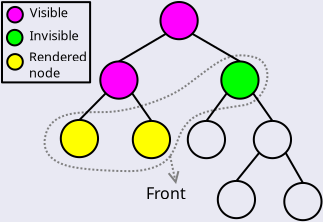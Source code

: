 <?xml version="1.0" encoding="UTF-8"?>
<dia:diagram xmlns:dia="http://www.lysator.liu.se/~alla/dia/">
  <dia:layer name="Background" visible="true" active="true">
    <dia:object type="Standard - Beziergon" version="0" id="O0">
      <dia:attribute name="obj_pos">
        <dia:point val="24.55,16.85"/>
      </dia:attribute>
      <dia:attribute name="obj_bb">
        <dia:rectangle val="18.222,11.76;29.466,17.65"/>
      </dia:attribute>
      <dia:attribute name="bez_points">
        <dia:point val="24.55,16.85"/>
        <dia:point val="24.15,17.4"/>
        <dia:point val="23.3,17.6"/>
        <dia:point val="22.55,17.6"/>
        <dia:point val="21.8,17.6"/>
        <dia:point val="20.5,17.55"/>
        <dia:point val="19.7,17.4"/>
        <dia:point val="18.9,17.25"/>
        <dia:point val="18,16.8"/>
        <dia:point val="18.35,15.7"/>
        <dia:point val="18.7,14.6"/>
        <dia:point val="20.05,14.65"/>
        <dia:point val="21.2,14.65"/>
        <dia:point val="22.35,14.65"/>
        <dia:point val="23.692,14.2"/>
        <dia:point val="24.45,13.85"/>
        <dia:point val="25.208,13.5"/>
        <dia:point val="25.5,13.2"/>
        <dia:point val="26.25,12.65"/>
        <dia:point val="27,12.1"/>
        <dia:point val="27.6,11.6"/>
        <dia:point val="28.75,11.9"/>
        <dia:point val="29.9,12.2"/>
        <dia:point val="29.45,14.1"/>
        <dia:point val="28.25,14.3"/>
        <dia:point val="27.05,14.5"/>
        <dia:point val="26,14.55"/>
        <dia:point val="25.45,15.15"/>
        <dia:point val="24.9,15.75"/>
        <dia:point val="24.95,16.3"/>
      </dia:attribute>
      <dia:attribute name="corner_types">
        <dia:enum val="0"/>
        <dia:enum val="0"/>
        <dia:enum val="0"/>
        <dia:enum val="0"/>
        <dia:enum val="0"/>
        <dia:enum val="0"/>
        <dia:enum val="0"/>
        <dia:enum val="0"/>
        <dia:enum val="0"/>
        <dia:enum val="0"/>
        <dia:enum val="0"/>
      </dia:attribute>
      <dia:attribute name="line_color">
        <dia:color val="#7f7f7f"/>
      </dia:attribute>
      <dia:attribute name="show_background">
        <dia:boolean val="false"/>
      </dia:attribute>
      <dia:attribute name="line_style">
        <dia:enum val="4"/>
      </dia:attribute>
    </dia:object>
    <dia:object type="Standard - Line" version="0" id="O1">
      <dia:attribute name="obj_pos">
        <dia:point val="24.342,10.733"/>
      </dia:attribute>
      <dia:attribute name="obj_bb">
        <dia:rectangle val="21.923,10.665;24.41,12.185"/>
      </dia:attribute>
      <dia:attribute name="conn_endpoints">
        <dia:point val="24.342,10.733"/>
        <dia:point val="21.991,12.116"/>
      </dia:attribute>
      <dia:attribute name="numcp">
        <dia:int val="1"/>
      </dia:attribute>
      <dia:connections>
        <dia:connection handle="0" to="O11" connection="5"/>
        <dia:connection handle="1" to="O17" connection="1"/>
      </dia:connections>
    </dia:object>
    <dia:object type="Standard - Line" version="0" id="O2">
      <dia:attribute name="obj_pos">
        <dia:point val="28.041,12.116"/>
      </dia:attribute>
      <dia:attribute name="obj_bb">
        <dia:rectangle val="25.59,10.665;28.11,12.185"/>
      </dia:attribute>
      <dia:attribute name="conn_endpoints">
        <dia:point val="28.041,12.116"/>
        <dia:point val="25.659,10.733"/>
      </dia:attribute>
      <dia:attribute name="numcp">
        <dia:int val="1"/>
      </dia:attribute>
      <dia:connections>
        <dia:connection handle="0" to="O16" connection="1"/>
        <dia:connection handle="1" to="O11" connection="7"/>
      </dia:connections>
    </dia:object>
    <dia:object type="Standard - Line" version="0" id="O3">
      <dia:attribute name="obj_pos">
        <dia:point val="20.016,15.041"/>
      </dia:attribute>
      <dia:attribute name="obj_bb">
        <dia:rectangle val="19.945,13.635;21.404,15.112"/>
      </dia:attribute>
      <dia:attribute name="conn_endpoints">
        <dia:point val="20.016,15.041"/>
        <dia:point val="21.333,13.706"/>
      </dia:attribute>
      <dia:attribute name="numcp">
        <dia:int val="1"/>
      </dia:attribute>
      <dia:connections>
        <dia:connection handle="0" to="O12" connection="1"/>
        <dia:connection handle="1" to="O17" connection="5"/>
      </dia:connections>
    </dia:object>
    <dia:object type="Standard - Line" version="0" id="O4">
      <dia:attribute name="obj_pos">
        <dia:point val="23.616,15.091"/>
      </dia:attribute>
      <dia:attribute name="obj_bb">
        <dia:rectangle val="22.58,13.636;23.686,15.161"/>
      </dia:attribute>
      <dia:attribute name="conn_endpoints">
        <dia:point val="23.616,15.091"/>
        <dia:point val="22.65,13.706"/>
      </dia:attribute>
      <dia:attribute name="numcp">
        <dia:int val="1"/>
      </dia:attribute>
      <dia:connections>
        <dia:connection handle="0" to="O13" connection="1"/>
        <dia:connection handle="1" to="O17" connection="7"/>
      </dia:connections>
    </dia:object>
    <dia:object type="Standard - Line" version="0" id="O5">
      <dia:attribute name="obj_pos">
        <dia:point val="26.366,15.091"/>
      </dia:attribute>
      <dia:attribute name="obj_bb">
        <dia:rectangle val="26.296,13.636;27.453,15.161"/>
      </dia:attribute>
      <dia:attribute name="conn_endpoints">
        <dia:point val="26.366,15.091"/>
        <dia:point val="27.383,13.706"/>
      </dia:attribute>
      <dia:attribute name="numcp">
        <dia:int val="1"/>
      </dia:attribute>
      <dia:connections>
        <dia:connection handle="0" to="O18" connection="1"/>
        <dia:connection handle="1" to="O16" connection="5"/>
      </dia:connections>
    </dia:object>
    <dia:object type="Standard - Line" version="0" id="O6">
      <dia:attribute name="obj_pos">
        <dia:point val="29.666,15.091"/>
      </dia:attribute>
      <dia:attribute name="obj_bb">
        <dia:rectangle val="28.63,13.636;29.736,15.161"/>
      </dia:attribute>
      <dia:attribute name="conn_endpoints">
        <dia:point val="29.666,15.091"/>
        <dia:point val="28.7,13.706"/>
      </dia:attribute>
      <dia:attribute name="numcp">
        <dia:int val="1"/>
      </dia:attribute>
      <dia:connections>
        <dia:connection handle="0" to="O19" connection="1"/>
        <dia:connection handle="1" to="O16" connection="7"/>
      </dia:connections>
    </dia:object>
    <dia:object type="Standard - Line" version="0" id="O7">
      <dia:attribute name="obj_pos">
        <dia:point val="31.191,18.191"/>
      </dia:attribute>
      <dia:attribute name="obj_bb">
        <dia:rectangle val="30.256,16.613;31.259,18.26"/>
      </dia:attribute>
      <dia:attribute name="conn_endpoints">
        <dia:point val="31.191,18.191"/>
        <dia:point val="30.325,16.681"/>
      </dia:attribute>
      <dia:attribute name="numcp">
        <dia:int val="1"/>
      </dia:attribute>
      <dia:connections>
        <dia:connection handle="0" to="O15" connection="1"/>
        <dia:connection handle="1" to="O19" connection="7"/>
      </dia:connections>
    </dia:object>
    <dia:object type="Standard - Line" version="0" id="O8">
      <dia:attribute name="obj_pos">
        <dia:point val="29.008,16.681"/>
      </dia:attribute>
      <dia:attribute name="obj_bb">
        <dia:rectangle val="27.796,16.611;29.078,18.162"/>
      </dia:attribute>
      <dia:attribute name="conn_endpoints">
        <dia:point val="29.008,16.681"/>
        <dia:point val="27.866,18.091"/>
      </dia:attribute>
      <dia:attribute name="numcp">
        <dia:int val="1"/>
      </dia:attribute>
      <dia:connections>
        <dia:connection handle="0" to="O19" connection="5"/>
        <dia:connection handle="1" to="O14" connection="1"/>
      </dia:connections>
    </dia:object>
    <dia:object type="Standard - Line" version="0" id="O9">
      <dia:attribute name="obj_pos">
        <dia:point val="24.55,16.85"/>
      </dia:attribute>
      <dia:attribute name="obj_bb">
        <dia:rectangle val="24.411,16.791;25.058,18.359"/>
      </dia:attribute>
      <dia:attribute name="conn_endpoints">
        <dia:point val="24.55,16.85"/>
        <dia:point val="24.85,18.25"/>
      </dia:attribute>
      <dia:attribute name="numcp">
        <dia:int val="1"/>
      </dia:attribute>
      <dia:attribute name="line_color">
        <dia:color val="#7f7f7f"/>
      </dia:attribute>
      <dia:attribute name="line_style">
        <dia:enum val="4"/>
      </dia:attribute>
      <dia:attribute name="end_arrow">
        <dia:enum val="1"/>
      </dia:attribute>
      <dia:attribute name="end_arrow_length">
        <dia:real val="0.5"/>
      </dia:attribute>
      <dia:attribute name="end_arrow_width">
        <dia:real val="0.5"/>
      </dia:attribute>
      <dia:connections>
        <dia:connection handle="0" to="O0" connection="0"/>
      </dia:connections>
    </dia:object>
    <dia:object type="Standard - Text" version="1" id="O10">
      <dia:attribute name="obj_pos">
        <dia:point val="23.35,19"/>
      </dia:attribute>
      <dia:attribute name="obj_bb">
        <dia:rectangle val="23.35,18.255;25.375,19.19"/>
      </dia:attribute>
      <dia:attribute name="text">
        <dia:composite type="text">
          <dia:attribute name="string">
            <dia:string>#Front#</dia:string>
          </dia:attribute>
          <dia:attribute name="font">
            <dia:font family="sans" style="0" name="Helvetica"/>
          </dia:attribute>
          <dia:attribute name="height">
            <dia:real val="1"/>
          </dia:attribute>
          <dia:attribute name="pos">
            <dia:point val="23.35,19"/>
          </dia:attribute>
          <dia:attribute name="color">
            <dia:color val="#000000"/>
          </dia:attribute>
          <dia:attribute name="alignment">
            <dia:enum val="0"/>
          </dia:attribute>
        </dia:composite>
      </dia:attribute>
      <dia:attribute name="valign">
        <dia:enum val="3"/>
      </dia:attribute>
    </dia:object>
    <dia:object type="Standard - Ellipse" version="0" id="O11">
      <dia:attribute name="obj_pos">
        <dia:point val="24.069,9.144"/>
      </dia:attribute>
      <dia:attribute name="obj_bb">
        <dia:rectangle val="24.019,9.094;25.981,11.056"/>
      </dia:attribute>
      <dia:attribute name="elem_corner">
        <dia:point val="24.069,9.144"/>
      </dia:attribute>
      <dia:attribute name="elem_width">
        <dia:real val="1.862"/>
      </dia:attribute>
      <dia:attribute name="elem_height">
        <dia:real val="1.862"/>
      </dia:attribute>
      <dia:attribute name="inner_color">
        <dia:color val="#ff00ff"/>
      </dia:attribute>
      <dia:attribute name="aspect">
        <dia:enum val="2"/>
      </dia:attribute>
    </dia:object>
    <dia:object type="Standard - Ellipse" version="0" id="O12">
      <dia:attribute name="obj_pos">
        <dia:point val="19.085,15.041"/>
      </dia:attribute>
      <dia:attribute name="obj_bb">
        <dia:rectangle val="19.035,14.991;20.997,16.954"/>
      </dia:attribute>
      <dia:attribute name="elem_corner">
        <dia:point val="19.085,15.041"/>
      </dia:attribute>
      <dia:attribute name="elem_width">
        <dia:real val="1.862"/>
      </dia:attribute>
      <dia:attribute name="elem_height">
        <dia:real val="1.862"/>
      </dia:attribute>
      <dia:attribute name="inner_color">
        <dia:color val="#ffff00"/>
      </dia:attribute>
      <dia:attribute name="aspect">
        <dia:enum val="2"/>
      </dia:attribute>
    </dia:object>
    <dia:object type="Standard - Ellipse" version="0" id="O13">
      <dia:attribute name="obj_pos">
        <dia:point val="22.685,15.091"/>
      </dia:attribute>
      <dia:attribute name="obj_bb">
        <dia:rectangle val="22.635,15.041;24.598,17.004"/>
      </dia:attribute>
      <dia:attribute name="elem_corner">
        <dia:point val="22.685,15.091"/>
      </dia:attribute>
      <dia:attribute name="elem_width">
        <dia:real val="1.862"/>
      </dia:attribute>
      <dia:attribute name="elem_height">
        <dia:real val="1.862"/>
      </dia:attribute>
      <dia:attribute name="inner_color">
        <dia:color val="#ffff00"/>
      </dia:attribute>
      <dia:attribute name="aspect">
        <dia:enum val="2"/>
      </dia:attribute>
    </dia:object>
    <dia:object type="Standard - Ellipse" version="0" id="O14">
      <dia:attribute name="obj_pos">
        <dia:point val="26.935,18.091"/>
      </dia:attribute>
      <dia:attribute name="obj_bb">
        <dia:rectangle val="26.885,18.041;28.848,20.004"/>
      </dia:attribute>
      <dia:attribute name="elem_corner">
        <dia:point val="26.935,18.091"/>
      </dia:attribute>
      <dia:attribute name="elem_width">
        <dia:real val="1.862"/>
      </dia:attribute>
      <dia:attribute name="elem_height">
        <dia:real val="1.862"/>
      </dia:attribute>
      <dia:attribute name="show_background">
        <dia:boolean val="false"/>
      </dia:attribute>
      <dia:attribute name="aspect">
        <dia:enum val="2"/>
      </dia:attribute>
    </dia:object>
    <dia:object type="Standard - Ellipse" version="0" id="O15">
      <dia:attribute name="obj_pos">
        <dia:point val="30.26,18.191"/>
      </dia:attribute>
      <dia:attribute name="obj_bb">
        <dia:rectangle val="30.21,18.141;32.172,20.104"/>
      </dia:attribute>
      <dia:attribute name="elem_corner">
        <dia:point val="30.26,18.191"/>
      </dia:attribute>
      <dia:attribute name="elem_width">
        <dia:real val="1.862"/>
      </dia:attribute>
      <dia:attribute name="elem_height">
        <dia:real val="1.862"/>
      </dia:attribute>
      <dia:attribute name="show_background">
        <dia:boolean val="false"/>
      </dia:attribute>
      <dia:attribute name="aspect">
        <dia:enum val="2"/>
      </dia:attribute>
    </dia:object>
    <dia:object type="Standard - Ellipse" version="0" id="O16">
      <dia:attribute name="obj_pos">
        <dia:point val="27.11,12.116"/>
      </dia:attribute>
      <dia:attribute name="obj_bb">
        <dia:rectangle val="27.06,12.066;29.023,14.029"/>
      </dia:attribute>
      <dia:attribute name="elem_corner">
        <dia:point val="27.11,12.116"/>
      </dia:attribute>
      <dia:attribute name="elem_width">
        <dia:real val="1.862"/>
      </dia:attribute>
      <dia:attribute name="elem_height">
        <dia:real val="1.862"/>
      </dia:attribute>
      <dia:attribute name="inner_color">
        <dia:color val="#00ff00"/>
      </dia:attribute>
      <dia:attribute name="aspect">
        <dia:enum val="2"/>
      </dia:attribute>
    </dia:object>
    <dia:object type="Standard - Ellipse" version="0" id="O17">
      <dia:attribute name="obj_pos">
        <dia:point val="21.06,12.116"/>
      </dia:attribute>
      <dia:attribute name="obj_bb">
        <dia:rectangle val="21.01,12.066;22.973,14.029"/>
      </dia:attribute>
      <dia:attribute name="elem_corner">
        <dia:point val="21.06,12.116"/>
      </dia:attribute>
      <dia:attribute name="elem_width">
        <dia:real val="1.862"/>
      </dia:attribute>
      <dia:attribute name="elem_height">
        <dia:real val="1.862"/>
      </dia:attribute>
      <dia:attribute name="inner_color">
        <dia:color val="#ff00ff"/>
      </dia:attribute>
      <dia:attribute name="aspect">
        <dia:enum val="2"/>
      </dia:attribute>
    </dia:object>
    <dia:object type="Standard - Ellipse" version="0" id="O18">
      <dia:attribute name="obj_pos">
        <dia:point val="25.435,15.091"/>
      </dia:attribute>
      <dia:attribute name="obj_bb">
        <dia:rectangle val="25.385,15.041;27.348,17.004"/>
      </dia:attribute>
      <dia:attribute name="elem_corner">
        <dia:point val="25.435,15.091"/>
      </dia:attribute>
      <dia:attribute name="elem_width">
        <dia:real val="1.862"/>
      </dia:attribute>
      <dia:attribute name="elem_height">
        <dia:real val="1.862"/>
      </dia:attribute>
      <dia:attribute name="inner_color">
        <dia:color val="#0000ff"/>
      </dia:attribute>
      <dia:attribute name="show_background">
        <dia:boolean val="false"/>
      </dia:attribute>
      <dia:attribute name="aspect">
        <dia:enum val="2"/>
      </dia:attribute>
    </dia:object>
    <dia:object type="Standard - Ellipse" version="0" id="O19">
      <dia:attribute name="obj_pos">
        <dia:point val="28.735,15.091"/>
      </dia:attribute>
      <dia:attribute name="obj_bb">
        <dia:rectangle val="28.685,15.041;30.648,17.004"/>
      </dia:attribute>
      <dia:attribute name="elem_corner">
        <dia:point val="28.735,15.091"/>
      </dia:attribute>
      <dia:attribute name="elem_width">
        <dia:real val="1.862"/>
      </dia:attribute>
      <dia:attribute name="elem_height">
        <dia:real val="1.862"/>
      </dia:attribute>
      <dia:attribute name="inner_color">
        <dia:color val="#0000ff"/>
      </dia:attribute>
      <dia:attribute name="show_background">
        <dia:boolean val="false"/>
      </dia:attribute>
      <dia:attribute name="aspect">
        <dia:enum val="2"/>
      </dia:attribute>
    </dia:object>
    <dia:object type="Standard - Box" version="0" id="O20">
      <dia:attribute name="obj_pos">
        <dia:point val="16.145,9.15"/>
      </dia:attribute>
      <dia:attribute name="obj_bb">
        <dia:rectangle val="16.095,9.1;20.6,13.213"/>
      </dia:attribute>
      <dia:attribute name="elem_corner">
        <dia:point val="16.145,9.15"/>
      </dia:attribute>
      <dia:attribute name="elem_width">
        <dia:real val="4.405"/>
      </dia:attribute>
      <dia:attribute name="elem_height">
        <dia:real val="4.013"/>
      </dia:attribute>
      <dia:attribute name="show_background">
        <dia:boolean val="false"/>
      </dia:attribute>
      <dia:attribute name="corner_radius">
        <dia:real val="1.175e-39"/>
      </dia:attribute>
    </dia:object>
    <dia:object type="Standard - Text" version="1" id="O21">
      <dia:attribute name="obj_pos">
        <dia:point val="17.516,11.051"/>
      </dia:attribute>
      <dia:attribute name="obj_bb">
        <dia:rectangle val="17.516,10.456;20.159,11.204"/>
      </dia:attribute>
      <dia:attribute name="text">
        <dia:composite type="text">
          <dia:attribute name="string">
            <dia:string>#Invisible#</dia:string>
          </dia:attribute>
          <dia:attribute name="font">
            <dia:font family="sans" style="0" name="Helvetica"/>
          </dia:attribute>
          <dia:attribute name="height">
            <dia:real val="0.8"/>
          </dia:attribute>
          <dia:attribute name="pos">
            <dia:point val="17.516,11.051"/>
          </dia:attribute>
          <dia:attribute name="color">
            <dia:color val="#000000"/>
          </dia:attribute>
          <dia:attribute name="alignment">
            <dia:enum val="0"/>
          </dia:attribute>
        </dia:composite>
      </dia:attribute>
      <dia:attribute name="valign">
        <dia:enum val="3"/>
      </dia:attribute>
    </dia:object>
    <dia:object type="Standard - Ellipse" version="0" id="O22">
      <dia:attribute name="obj_pos">
        <dia:point val="16.392,10.537"/>
      </dia:attribute>
      <dia:attribute name="obj_bb">
        <dia:rectangle val="16.342,10.487;17.22,11.364"/>
      </dia:attribute>
      <dia:attribute name="elem_corner">
        <dia:point val="16.392,10.537"/>
      </dia:attribute>
      <dia:attribute name="elem_width">
        <dia:real val="0.778"/>
      </dia:attribute>
      <dia:attribute name="elem_height">
        <dia:real val="0.778"/>
      </dia:attribute>
      <dia:attribute name="inner_color">
        <dia:color val="#00ff00"/>
      </dia:attribute>
      <dia:attribute name="aspect">
        <dia:enum val="2"/>
      </dia:attribute>
    </dia:object>
    <dia:object type="Standard - Text" version="1" id="O23">
      <dia:attribute name="obj_pos">
        <dia:point val="17.494,12.117"/>
      </dia:attribute>
      <dia:attribute name="obj_bb">
        <dia:rectangle val="17.494,11.522;20.564,13.069"/>
      </dia:attribute>
      <dia:attribute name="text">
        <dia:composite type="text">
          <dia:attribute name="string">
            <dia:string>#Rendered
node#</dia:string>
          </dia:attribute>
          <dia:attribute name="font">
            <dia:font family="sans" style="0" name="Helvetica"/>
          </dia:attribute>
          <dia:attribute name="height">
            <dia:real val="0.8"/>
          </dia:attribute>
          <dia:attribute name="pos">
            <dia:point val="17.494,12.117"/>
          </dia:attribute>
          <dia:attribute name="color">
            <dia:color val="#000000"/>
          </dia:attribute>
          <dia:attribute name="alignment">
            <dia:enum val="0"/>
          </dia:attribute>
        </dia:composite>
      </dia:attribute>
      <dia:attribute name="valign">
        <dia:enum val="3"/>
      </dia:attribute>
    </dia:object>
    <dia:object type="Standard - Ellipse" version="0" id="O24">
      <dia:attribute name="obj_pos">
        <dia:point val="16.408,11.748"/>
      </dia:attribute>
      <dia:attribute name="obj_bb">
        <dia:rectangle val="16.358,11.698;17.236,12.576"/>
      </dia:attribute>
      <dia:attribute name="elem_corner">
        <dia:point val="16.408,11.748"/>
      </dia:attribute>
      <dia:attribute name="elem_width">
        <dia:real val="0.778"/>
      </dia:attribute>
      <dia:attribute name="elem_height">
        <dia:real val="0.778"/>
      </dia:attribute>
      <dia:attribute name="inner_color">
        <dia:color val="#ffff00"/>
      </dia:attribute>
      <dia:attribute name="aspect">
        <dia:enum val="2"/>
      </dia:attribute>
    </dia:object>
    <dia:object type="Standard - Text" version="1" id="O25">
      <dia:attribute name="obj_pos">
        <dia:point val="17.534,9.905"/>
      </dia:attribute>
      <dia:attribute name="obj_bb">
        <dia:rectangle val="17.534,9.31;19.624,10.057"/>
      </dia:attribute>
      <dia:attribute name="text">
        <dia:composite type="text">
          <dia:attribute name="string">
            <dia:string>#Visible#</dia:string>
          </dia:attribute>
          <dia:attribute name="font">
            <dia:font family="sans" style="0" name="Helvetica"/>
          </dia:attribute>
          <dia:attribute name="height">
            <dia:real val="0.8"/>
          </dia:attribute>
          <dia:attribute name="pos">
            <dia:point val="17.534,9.905"/>
          </dia:attribute>
          <dia:attribute name="color">
            <dia:color val="#000000"/>
          </dia:attribute>
          <dia:attribute name="alignment">
            <dia:enum val="0"/>
          </dia:attribute>
        </dia:composite>
      </dia:attribute>
      <dia:attribute name="valign">
        <dia:enum val="3"/>
      </dia:attribute>
    </dia:object>
    <dia:object type="Standard - Ellipse" version="0" id="O26">
      <dia:attribute name="obj_pos">
        <dia:point val="16.41,9.39"/>
      </dia:attribute>
      <dia:attribute name="obj_bb">
        <dia:rectangle val="16.36,9.34;17.238,10.218"/>
      </dia:attribute>
      <dia:attribute name="elem_corner">
        <dia:point val="16.41,9.39"/>
      </dia:attribute>
      <dia:attribute name="elem_width">
        <dia:real val="0.778"/>
      </dia:attribute>
      <dia:attribute name="elem_height">
        <dia:real val="0.778"/>
      </dia:attribute>
      <dia:attribute name="inner_color">
        <dia:color val="#ff00ff"/>
      </dia:attribute>
      <dia:attribute name="aspect">
        <dia:enum val="2"/>
      </dia:attribute>
    </dia:object>
  </dia:layer>
</dia:diagram>
